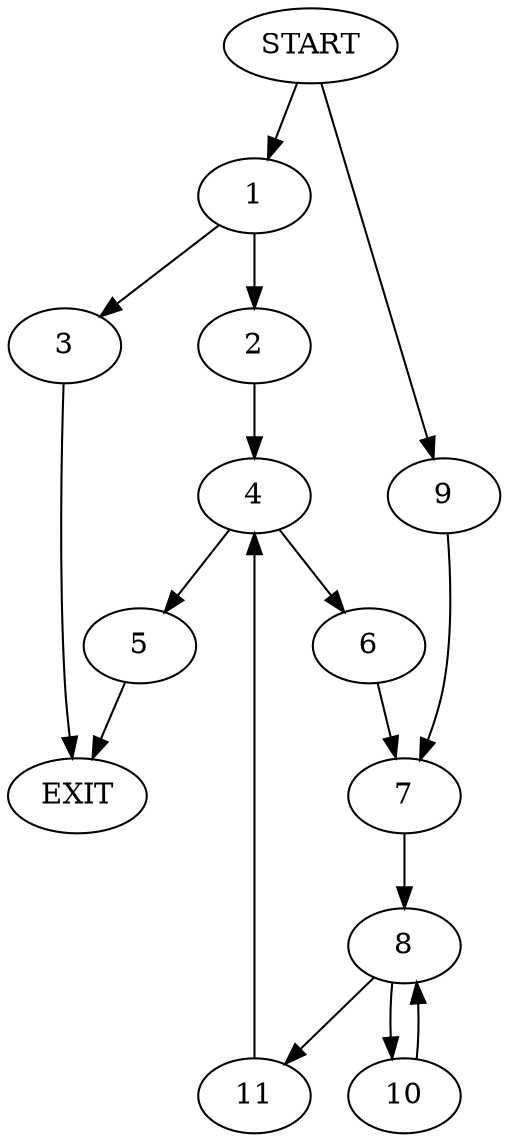 digraph {
0 [label="START"]
12 [label="EXIT"]
0 -> 1
1 -> 2
1 -> 3
2 -> 4
3 -> 12
4 -> 5
4 -> 6
5 -> 12
6 -> 7
7 -> 8
0 -> 9
9 -> 7
8 -> 10
8 -> 11
10 -> 8
11 -> 4
}
